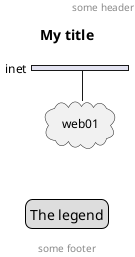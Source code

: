 {
  "sha1": "jnpvbragpnnd1voye234mfnv07bflzi",
  "insertion": {
    "when": "2024-06-03T18:59:32.055Z",
    "user": "plantuml@gmail.com"
  }
}
@startuml
header some header
footer some footer
title My title
nwdiag {
  network inet {
	  web01 [shape = cloud]
  }
}
legend
The legend
end legend
@enduml
